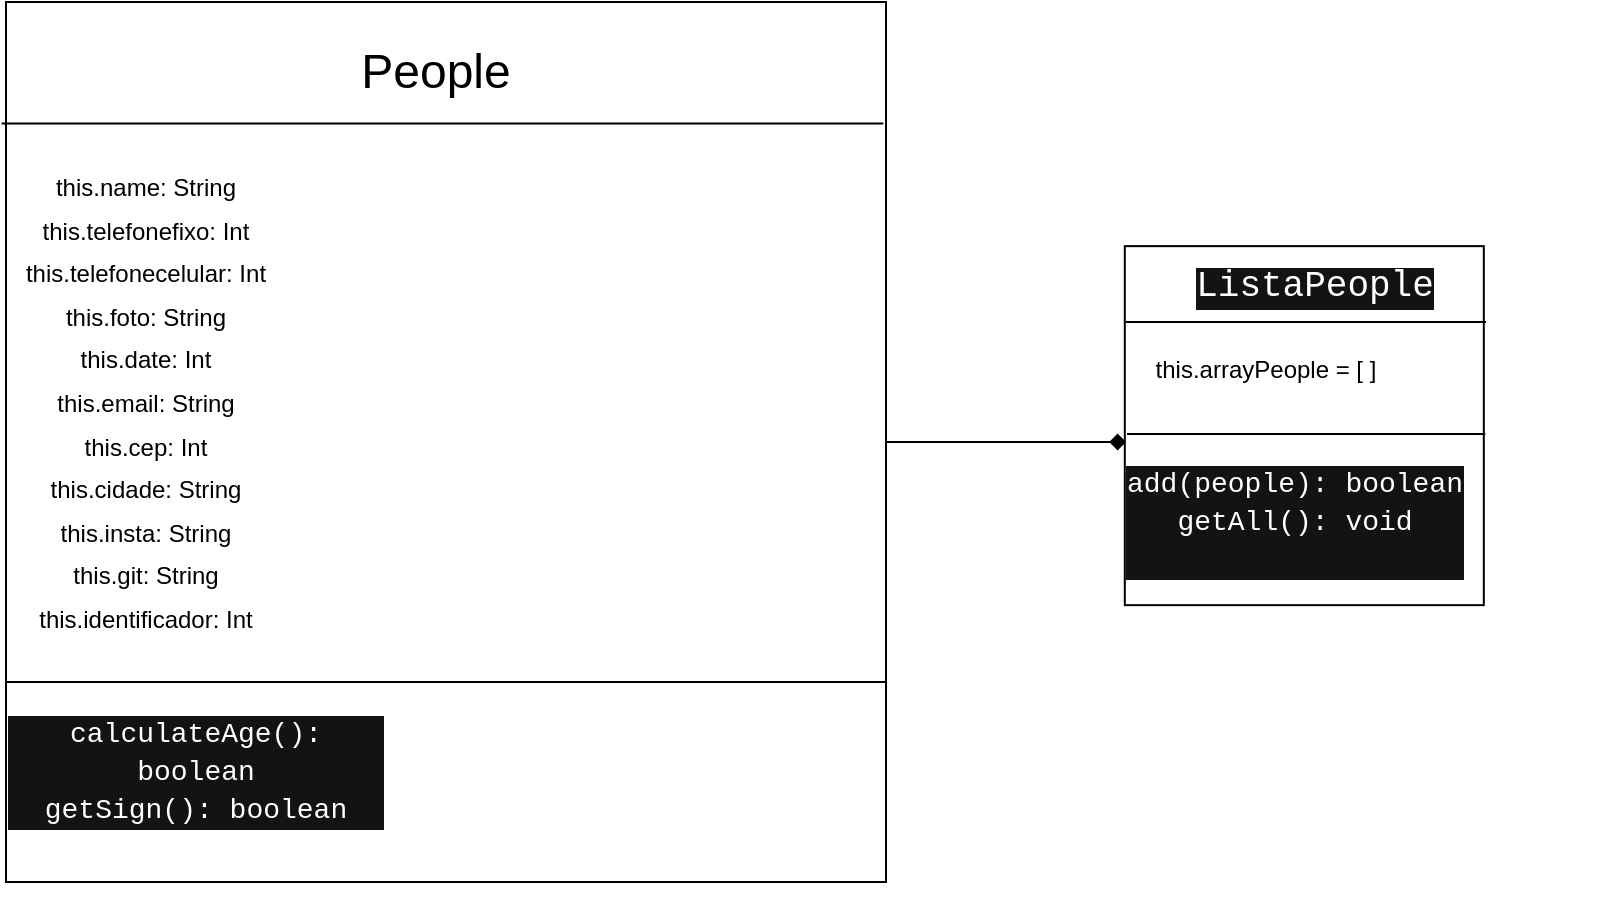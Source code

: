 <mxfile>
    <diagram id="2umxZIdMKTeIlHOgjQfW" name="Página-1">
        <mxGraphModel dx="1558" dy="432" grid="1" gridSize="10" guides="1" tooltips="1" connect="1" arrows="1" fold="1" page="1" pageScale="1" pageWidth="827" pageHeight="1169" math="0" shadow="0">
            <root>
                <mxCell id="0"/>
                <mxCell id="1" parent="0"/>
                <mxCell id="11" value="" style="group" parent="1" vertex="1" connectable="0">
                    <mxGeometry x="-820" y="50" width="440" height="440" as="geometry"/>
                </mxCell>
                <mxCell id="2" value="" style="whiteSpace=wrap;html=1;aspect=fixed;" parent="11" vertex="1">
                    <mxGeometry width="440" height="440" as="geometry"/>
                </mxCell>
                <mxCell id="5" value="" style="endArrow=none;html=1;entryX=0.997;entryY=0.138;entryDx=0;entryDy=0;entryPerimeter=0;exitX=-0.005;exitY=0.138;exitDx=0;exitDy=0;exitPerimeter=0;" parent="11" source="2" target="2" edge="1">
                    <mxGeometry width="50" height="50" relative="1" as="geometry">
                        <mxPoint x="10" y="-73" as="sourcePoint"/>
                        <mxPoint x="70" y="10" as="targetPoint"/>
                        <Array as="points"/>
                    </mxGeometry>
                </mxCell>
                <mxCell id="7" value="&lt;font style=&quot;font-size: 24px;&quot;&gt;People&lt;/font&gt;" style="text;html=1;strokeColor=none;fillColor=none;align=center;verticalAlign=middle;whiteSpace=wrap;rounded=0;" parent="11" vertex="1">
                    <mxGeometry x="150" y="20" width="130" height="30" as="geometry"/>
                </mxCell>
                <mxCell id="8" value="&lt;font style=&quot;&quot;&gt;&lt;font style=&quot;font-size: 12px;&quot;&gt;&lt;font style=&quot;&quot;&gt;this&lt;/font&gt;.name: String&lt;br&gt;this.telefonefixo: Int&lt;br&gt;this.telefonecelular: Int&lt;br&gt;this.foto: String&lt;br&gt;this.date: Int&lt;br&gt;this.email: String&lt;br&gt;this.cep: Int&lt;br&gt;this.cidade: String&lt;br&gt;this.insta: String&lt;br&gt;this.git: String&lt;br&gt;this.identificador: Int&lt;br&gt;&lt;/font&gt;&lt;br&gt;&lt;/font&gt;" style="text;html=1;strokeColor=none;fillColor=none;align=center;verticalAlign=middle;whiteSpace=wrap;rounded=0;fontSize=18;" parent="11" vertex="1">
                    <mxGeometry y="170" width="140" height="80" as="geometry"/>
                </mxCell>
                <mxCell id="9" value="" style="endArrow=none;html=1;" parent="11" edge="1">
                    <mxGeometry width="50" height="50" relative="1" as="geometry">
                        <mxPoint y="340" as="sourcePoint"/>
                        <mxPoint x="440" y="340" as="targetPoint"/>
                        <Array as="points"/>
                    </mxGeometry>
                </mxCell>
                <mxCell id="10" value="&lt;div style=&quot;background-color: rgb(19, 19, 19); font-family: Consolas, &amp;quot;Courier New&amp;quot;, monospace; font-size: 14px; line-height: 19px;&quot;&gt;&lt;font color=&quot;#ffffff&quot;&gt;calculateAge(): boolean&lt;/font&gt;&lt;/div&gt;&lt;div style=&quot;background-color: rgb(19, 19, 19); font-family: Consolas, &amp;quot;Courier New&amp;quot;, monospace; font-size: 14px; line-height: 19px;&quot;&gt;&lt;font color=&quot;#ffffff&quot;&gt;getSign(): boolean&lt;/font&gt;&lt;/div&gt;" style="text;html=1;strokeColor=none;fillColor=none;align=center;verticalAlign=middle;whiteSpace=wrap;rounded=0;fontSize=11;" parent="11" vertex="1">
                    <mxGeometry y="350" width="190" height="70" as="geometry"/>
                </mxCell>
                <mxCell id="12" value="" style="group;rotation=0;" parent="1" vertex="1" connectable="0">
                    <mxGeometry x="-330" y="120" width="309.64" height="379.66" as="geometry"/>
                </mxCell>
                <mxCell id="13" value="" style="whiteSpace=wrap;html=1;aspect=fixed;rotation=0;" parent="12" vertex="1">
                    <mxGeometry x="69.402" y="52.068" width="179.503" height="179.503" as="geometry"/>
                </mxCell>
                <mxCell id="14" value="" style="endArrow=none;html=1;" parent="12" edge="1">
                    <mxGeometry width="50" height="50" relative="1" as="geometry">
                        <mxPoint x="70.0" y="90" as="sourcePoint"/>
                        <mxPoint x="250" y="90" as="targetPoint"/>
                        <Array as="points"/>
                    </mxGeometry>
                </mxCell>
                <mxCell id="15" value="&lt;div style=&quot;background-color: rgb(19, 19, 19); font-family: Consolas, &amp;quot;Courier New&amp;quot;, monospace; line-height: 19px;&quot;&gt;&lt;font style=&quot;font-size: 18px;&quot; color=&quot;#ffffff&quot;&gt;ListaPeople&lt;/font&gt;&lt;/div&gt;" style="text;html=1;strokeColor=none;fillColor=none;align=center;verticalAlign=middle;whiteSpace=wrap;rounded=0;rotation=0;" parent="12" vertex="1">
                    <mxGeometry x="118.515" y="60.003" width="91.485" height="25.886" as="geometry"/>
                </mxCell>
                <mxCell id="16" value="&lt;font style=&quot;&quot;&gt;&lt;font style=&quot;font-size: 12px;&quot;&gt;this.arrayPeople = [ ]&lt;/font&gt;&lt;br&gt;&lt;/font&gt;" style="text;html=1;strokeColor=none;fillColor=none;align=center;verticalAlign=middle;whiteSpace=wrap;rounded=0;fontSize=18;rotation=0;" parent="12" vertex="1">
                    <mxGeometry x="70.47" y="77.02" width="139.53" height="69.03" as="geometry"/>
                </mxCell>
                <mxCell id="17" value="" style="endArrow=none;html=1;exitX=0;exitY=1;exitDx=0;exitDy=0;" parent="12" source="16" edge="1">
                    <mxGeometry width="50" height="50" relative="1" as="geometry">
                        <mxPoint x="70.47" y="146.44" as="sourcePoint"/>
                        <mxPoint x="249.64" y="146" as="targetPoint"/>
                        <Array as="points"/>
                    </mxGeometry>
                </mxCell>
                <mxCell id="18" value="&lt;div style=&quot;background-color: rgb(19, 19, 19); font-family: Consolas, &amp;quot;Courier New&amp;quot;, monospace; font-size: 14px; line-height: 19px;&quot;&gt;&lt;font color=&quot;#ffffff&quot;&gt;add(people): boolean&lt;/font&gt;&lt;/div&gt;&lt;div style=&quot;background-color: rgb(19, 19, 19); font-family: Consolas, &amp;quot;Courier New&amp;quot;, monospace; font-size: 14px; line-height: 19px;&quot;&gt;&lt;font color=&quot;#ffffff&quot;&gt;getAll(): void&lt;/font&gt;&lt;/div&gt;&lt;div style=&quot;background-color: rgb(19, 19, 19); font-family: Consolas, &amp;quot;Courier New&amp;quot;, monospace; font-size: 14px; line-height: 19px;&quot;&gt;&lt;br&gt;&lt;/div&gt;" style="text;html=1;strokeColor=none;fillColor=none;align=center;verticalAlign=middle;whiteSpace=wrap;rounded=0;fontSize=11;rotation=0;" parent="12" vertex="1">
                    <mxGeometry x="69.4" y="159.46" width="170.6" height="60.4" as="geometry"/>
                </mxCell>
                <mxCell id="21" style="edgeStyle=none;html=1;fontSize=12;fontColor=#FFFFFF;endArrow=diamond;endFill=1;exitX=1;exitY=0.5;exitDx=0;exitDy=0;" parent="12" source="2" edge="1">
                    <mxGeometry relative="1" as="geometry">
                        <mxPoint x="70" y="150" as="targetPoint"/>
                        <mxPoint x="-40" y="146.05" as="sourcePoint"/>
                        <Array as="points"/>
                    </mxGeometry>
                </mxCell>
                <mxCell id="23" value="0..1" style="text;html=1;strokeColor=none;fillColor=none;align=center;verticalAlign=middle;whiteSpace=wrap;rounded=0;fontSize=12;fontColor=#FFFFFF;" parent="12" vertex="1">
                    <mxGeometry x="20" y="160" width="60" height="30" as="geometry"/>
                </mxCell>
                <mxCell id="24" value="1..*" style="text;html=1;strokeColor=none;fillColor=none;align=center;verticalAlign=middle;whiteSpace=wrap;rounded=0;fontSize=12;fontColor=#FFFFFF;" parent="1" vertex="1">
                    <mxGeometry x="-390" y="280" width="60" height="30" as="geometry"/>
                </mxCell>
            </root>
        </mxGraphModel>
    </diagram>
</mxfile>